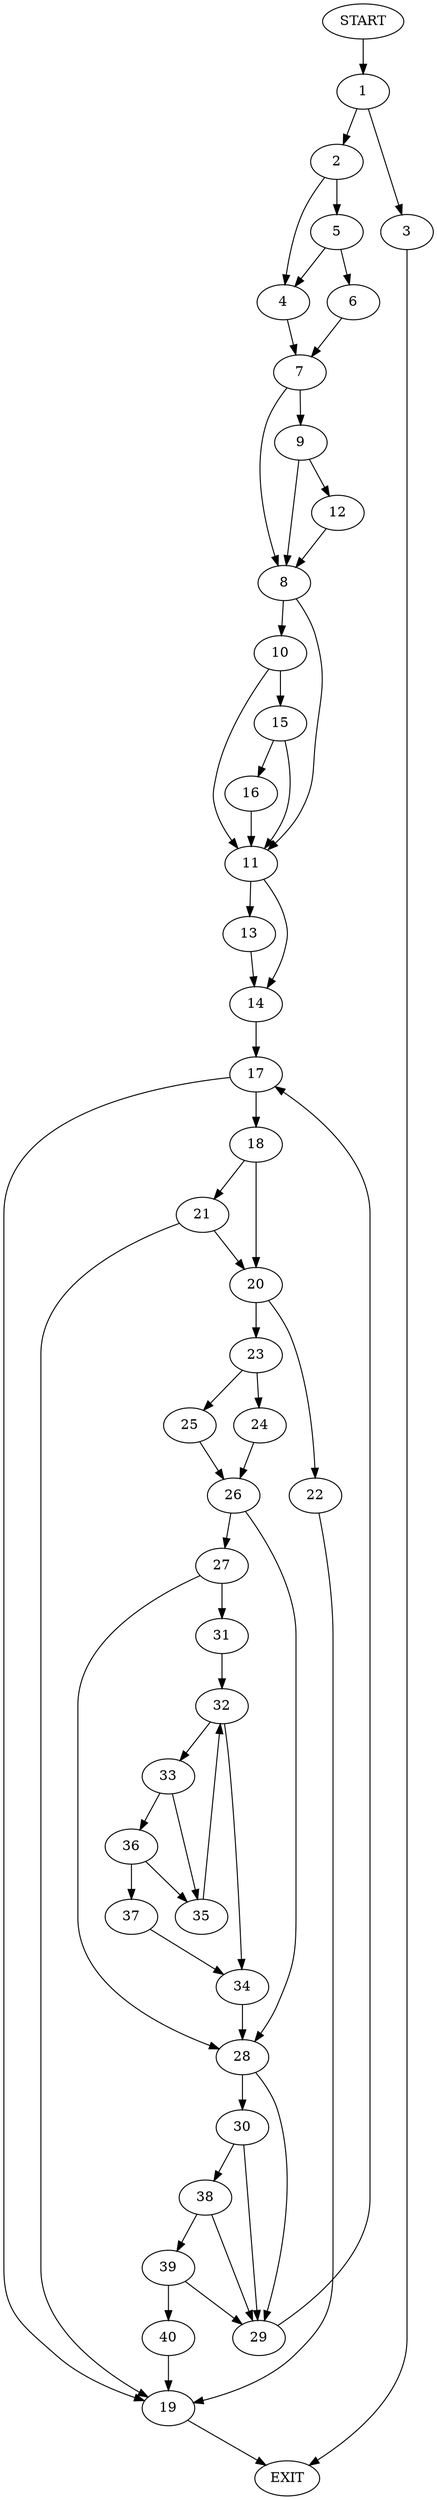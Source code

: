 digraph {
0 [label="START"]
41 [label="EXIT"]
0 -> 1
1 -> 2
1 -> 3
3 -> 41
2 -> 4
2 -> 5
5 -> 6
5 -> 4
4 -> 7
6 -> 7
7 -> 8
7 -> 9
8 -> 10
8 -> 11
9 -> 12
9 -> 8
12 -> 8
11 -> 13
11 -> 14
10 -> 15
10 -> 11
15 -> 16
15 -> 11
16 -> 11
13 -> 14
14 -> 17
17 -> 18
17 -> 19
19 -> 41
18 -> 20
18 -> 21
20 -> 22
20 -> 23
21 -> 20
21 -> 19
23 -> 24
23 -> 25
22 -> 19
24 -> 26
25 -> 26
26 -> 27
26 -> 28
28 -> 29
28 -> 30
27 -> 31
27 -> 28
31 -> 32
32 -> 33
32 -> 34
33 -> 35
33 -> 36
34 -> 28
35 -> 32
36 -> 37
36 -> 35
37 -> 34
30 -> 29
30 -> 38
29 -> 17
38 -> 29
38 -> 39
39 -> 29
39 -> 40
40 -> 19
}

